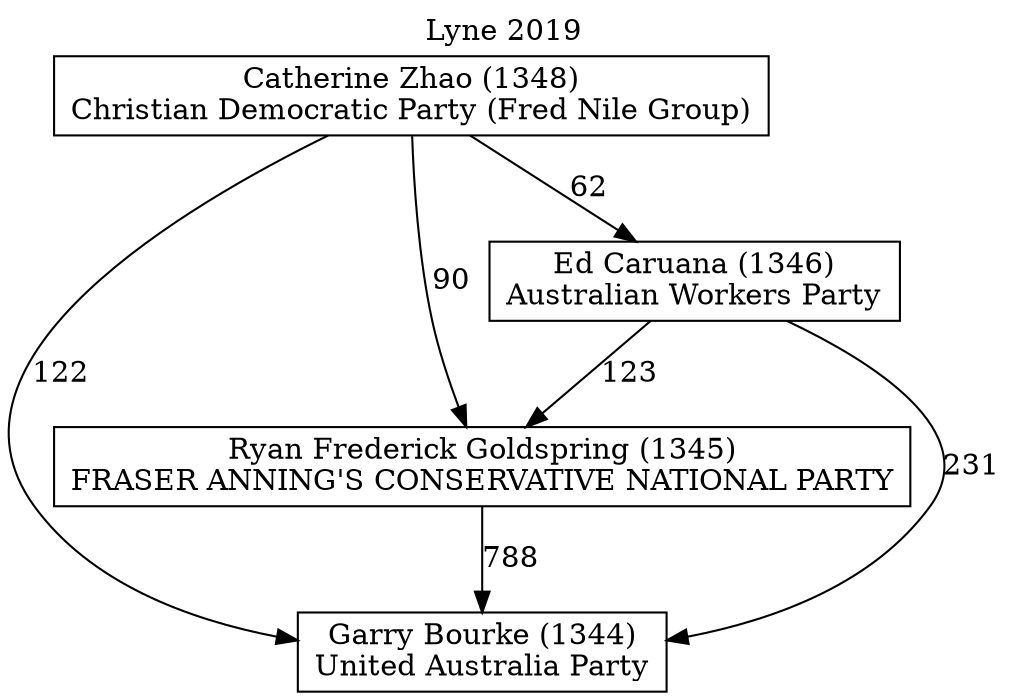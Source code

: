 // House preference flow
digraph "Garry Bourke (1344)_Lyne_2019" {
	graph [label="Lyne 2019" labelloc=t mclimit=10]
	node [shape=box]
	"Garry Bourke (1344)" [label="Garry Bourke (1344)
United Australia Party"]
	"Ryan Frederick Goldspring (1345)" [label="Ryan Frederick Goldspring (1345)
FRASER ANNING'S CONSERVATIVE NATIONAL PARTY"]
	"Ed Caruana (1346)" [label="Ed Caruana (1346)
Australian Workers Party"]
	"Catherine Zhao (1348)" [label="Catherine Zhao (1348)
Christian Democratic Party (Fred Nile Group)"]
	"Ryan Frederick Goldspring (1345)" -> "Garry Bourke (1344)" [label=788]
	"Ed Caruana (1346)" -> "Ryan Frederick Goldspring (1345)" [label=123]
	"Catherine Zhao (1348)" -> "Ed Caruana (1346)" [label=62]
	"Ed Caruana (1346)" -> "Garry Bourke (1344)" [label=231]
	"Catherine Zhao (1348)" -> "Garry Bourke (1344)" [label=122]
	"Catherine Zhao (1348)" -> "Ryan Frederick Goldspring (1345)" [label=90]
}
